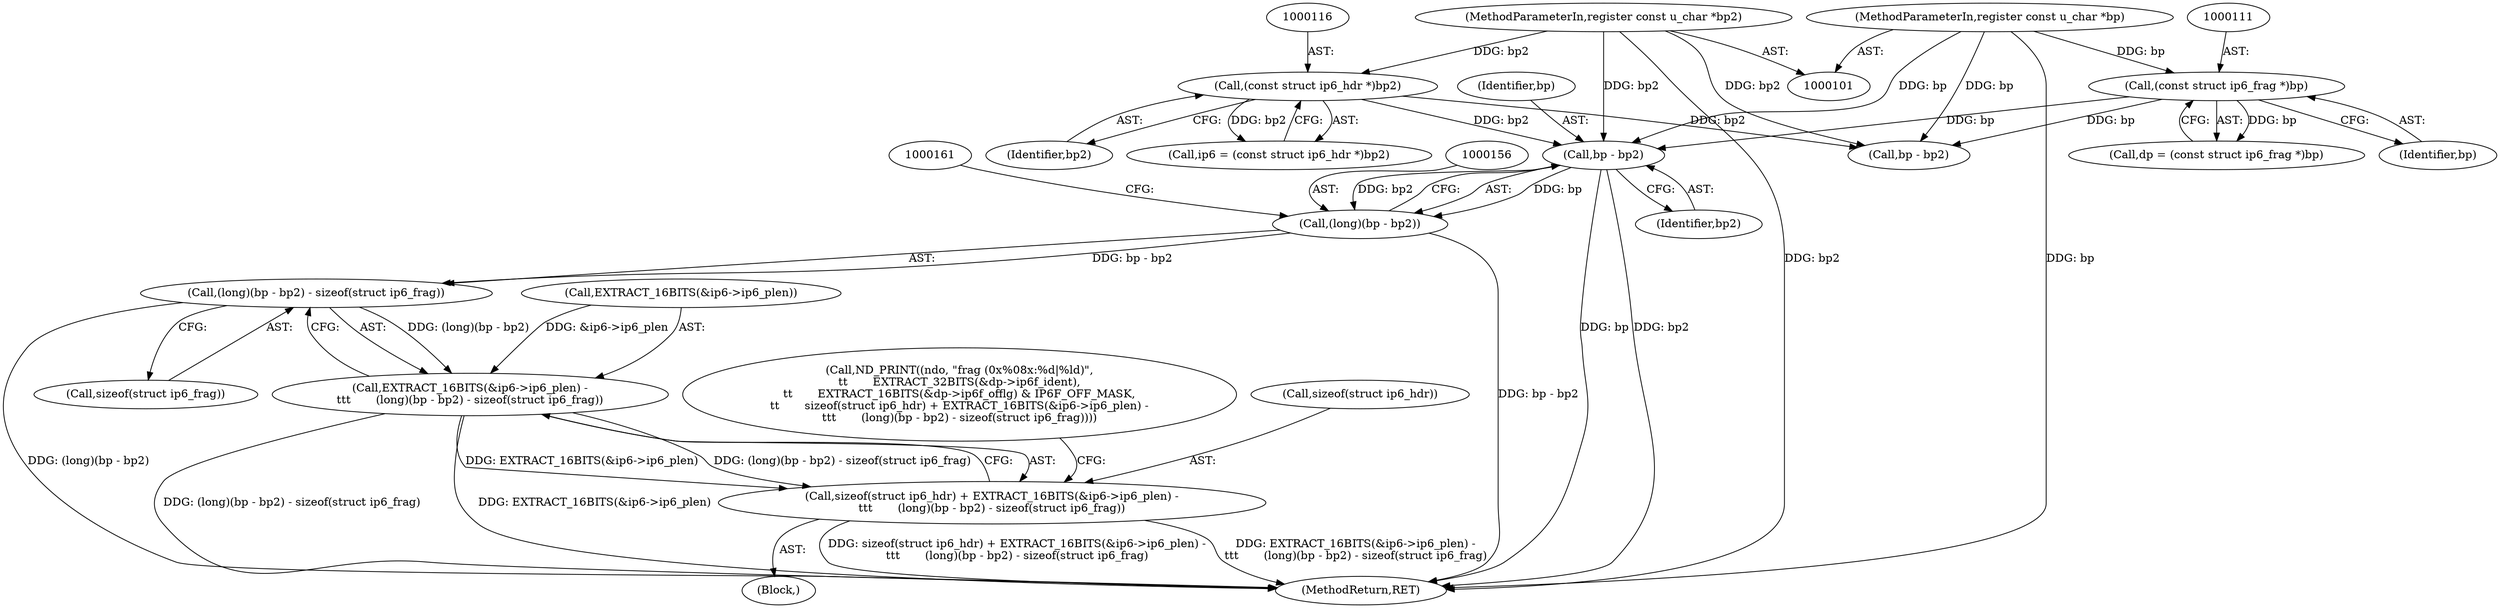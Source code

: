 digraph "0_tcpdump_2d669862df7cd17f539129049f6fb70d17174125@pointer" {
"1000157" [label="(Call,bp - bp2)"];
"1000110" [label="(Call,(const struct ip6_frag *)bp)"];
"1000103" [label="(MethodParameterIn,register const u_char *bp)"];
"1000115" [label="(Call,(const struct ip6_hdr *)bp2)"];
"1000104" [label="(MethodParameterIn,register const u_char *bp2)"];
"1000155" [label="(Call,(long)(bp - bp2))"];
"1000154" [label="(Call,(long)(bp - bp2) - sizeof(struct ip6_frag))"];
"1000148" [label="(Call,EXTRACT_16BITS(&ip6->ip6_plen) -\n\t\t\t       (long)(bp - bp2) - sizeof(struct ip6_frag))"];
"1000145" [label="(Call,sizeof(struct ip6_hdr) + EXTRACT_16BITS(&ip6->ip6_plen) -\n\t\t\t       (long)(bp - bp2) - sizeof(struct ip6_frag))"];
"1000157" [label="(Call,bp - bp2)"];
"1000154" [label="(Call,(long)(bp - bp2) - sizeof(struct ip6_frag))"];
"1000117" [label="(Identifier,bp2)"];
"1000110" [label="(Call,(const struct ip6_frag *)bp)"];
"1000103" [label="(MethodParameterIn,register const u_char *bp)"];
"1000108" [label="(Call,dp = (const struct ip6_frag *)bp)"];
"1000115" [label="(Call,(const struct ip6_hdr *)bp2)"];
"1000155" [label="(Call,(long)(bp - bp2))"];
"1000113" [label="(Call,ip6 = (const struct ip6_hdr *)bp2)"];
"1000160" [label="(Call,sizeof(struct ip6_frag))"];
"1000112" [label="(Identifier,bp)"];
"1000145" [label="(Call,sizeof(struct ip6_hdr) + EXTRACT_16BITS(&ip6->ip6_plen) -\n\t\t\t       (long)(bp - bp2) - sizeof(struct ip6_frag))"];
"1000149" [label="(Call,EXTRACT_16BITS(&ip6->ip6_plen))"];
"1000104" [label="(MethodParameterIn,register const u_char *bp2)"];
"1000189" [label="(Call,bp - bp2)"];
"1000126" [label="(Call,ND_PRINT((ndo, \"frag (0x%08x:%d|%ld)\",\n\t\t       EXTRACT_32BITS(&dp->ip6f_ident),\n\t\t       EXTRACT_16BITS(&dp->ip6f_offlg) & IP6F_OFF_MASK,\n\t\t       sizeof(struct ip6_hdr) + EXTRACT_16BITS(&ip6->ip6_plen) -\n\t\t\t       (long)(bp - bp2) - sizeof(struct ip6_frag))))"];
"1000158" [label="(Identifier,bp)"];
"1000137" [label="(Block,)"];
"1000148" [label="(Call,EXTRACT_16BITS(&ip6->ip6_plen) -\n\t\t\t       (long)(bp - bp2) - sizeof(struct ip6_frag))"];
"1000224" [label="(MethodReturn,RET)"];
"1000146" [label="(Call,sizeof(struct ip6_hdr))"];
"1000159" [label="(Identifier,bp2)"];
"1000157" -> "1000155"  [label="AST: "];
"1000157" -> "1000159"  [label="CFG: "];
"1000158" -> "1000157"  [label="AST: "];
"1000159" -> "1000157"  [label="AST: "];
"1000155" -> "1000157"  [label="CFG: "];
"1000157" -> "1000224"  [label="DDG: bp2"];
"1000157" -> "1000224"  [label="DDG: bp"];
"1000157" -> "1000155"  [label="DDG: bp"];
"1000157" -> "1000155"  [label="DDG: bp2"];
"1000110" -> "1000157"  [label="DDG: bp"];
"1000103" -> "1000157"  [label="DDG: bp"];
"1000115" -> "1000157"  [label="DDG: bp2"];
"1000104" -> "1000157"  [label="DDG: bp2"];
"1000110" -> "1000108"  [label="AST: "];
"1000110" -> "1000112"  [label="CFG: "];
"1000111" -> "1000110"  [label="AST: "];
"1000112" -> "1000110"  [label="AST: "];
"1000108" -> "1000110"  [label="CFG: "];
"1000110" -> "1000108"  [label="DDG: bp"];
"1000103" -> "1000110"  [label="DDG: bp"];
"1000110" -> "1000189"  [label="DDG: bp"];
"1000103" -> "1000101"  [label="AST: "];
"1000103" -> "1000224"  [label="DDG: bp"];
"1000103" -> "1000189"  [label="DDG: bp"];
"1000115" -> "1000113"  [label="AST: "];
"1000115" -> "1000117"  [label="CFG: "];
"1000116" -> "1000115"  [label="AST: "];
"1000117" -> "1000115"  [label="AST: "];
"1000113" -> "1000115"  [label="CFG: "];
"1000115" -> "1000113"  [label="DDG: bp2"];
"1000104" -> "1000115"  [label="DDG: bp2"];
"1000115" -> "1000189"  [label="DDG: bp2"];
"1000104" -> "1000101"  [label="AST: "];
"1000104" -> "1000224"  [label="DDG: bp2"];
"1000104" -> "1000189"  [label="DDG: bp2"];
"1000155" -> "1000154"  [label="AST: "];
"1000156" -> "1000155"  [label="AST: "];
"1000161" -> "1000155"  [label="CFG: "];
"1000155" -> "1000224"  [label="DDG: bp - bp2"];
"1000155" -> "1000154"  [label="DDG: bp - bp2"];
"1000154" -> "1000148"  [label="AST: "];
"1000154" -> "1000160"  [label="CFG: "];
"1000160" -> "1000154"  [label="AST: "];
"1000148" -> "1000154"  [label="CFG: "];
"1000154" -> "1000224"  [label="DDG: (long)(bp - bp2)"];
"1000154" -> "1000148"  [label="DDG: (long)(bp - bp2)"];
"1000148" -> "1000145"  [label="AST: "];
"1000149" -> "1000148"  [label="AST: "];
"1000145" -> "1000148"  [label="CFG: "];
"1000148" -> "1000224"  [label="DDG: (long)(bp - bp2) - sizeof(struct ip6_frag)"];
"1000148" -> "1000224"  [label="DDG: EXTRACT_16BITS(&ip6->ip6_plen)"];
"1000148" -> "1000145"  [label="DDG: EXTRACT_16BITS(&ip6->ip6_plen)"];
"1000148" -> "1000145"  [label="DDG: (long)(bp - bp2) - sizeof(struct ip6_frag)"];
"1000149" -> "1000148"  [label="DDG: &ip6->ip6_plen"];
"1000145" -> "1000137"  [label="AST: "];
"1000146" -> "1000145"  [label="AST: "];
"1000126" -> "1000145"  [label="CFG: "];
"1000145" -> "1000224"  [label="DDG: sizeof(struct ip6_hdr) + EXTRACT_16BITS(&ip6->ip6_plen) -\n\t\t\t       (long)(bp - bp2) - sizeof(struct ip6_frag)"];
"1000145" -> "1000224"  [label="DDG: EXTRACT_16BITS(&ip6->ip6_plen) -\n\t\t\t       (long)(bp - bp2) - sizeof(struct ip6_frag)"];
}
